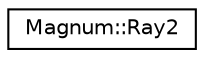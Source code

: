 digraph "圖形化之類別階層"
{
  edge [fontname="Helvetica",fontsize="10",labelfontname="Helvetica",labelfontsize="10"];
  node [fontname="Helvetica",fontsize="10",shape=record];
  rankdir="LR";
  Node1 [label="Magnum::Ray2",height=0.2,width=0.4,color="black", fillcolor="white", style="filled",URL="$class_magnum_1_1_ray2.html"];
}
